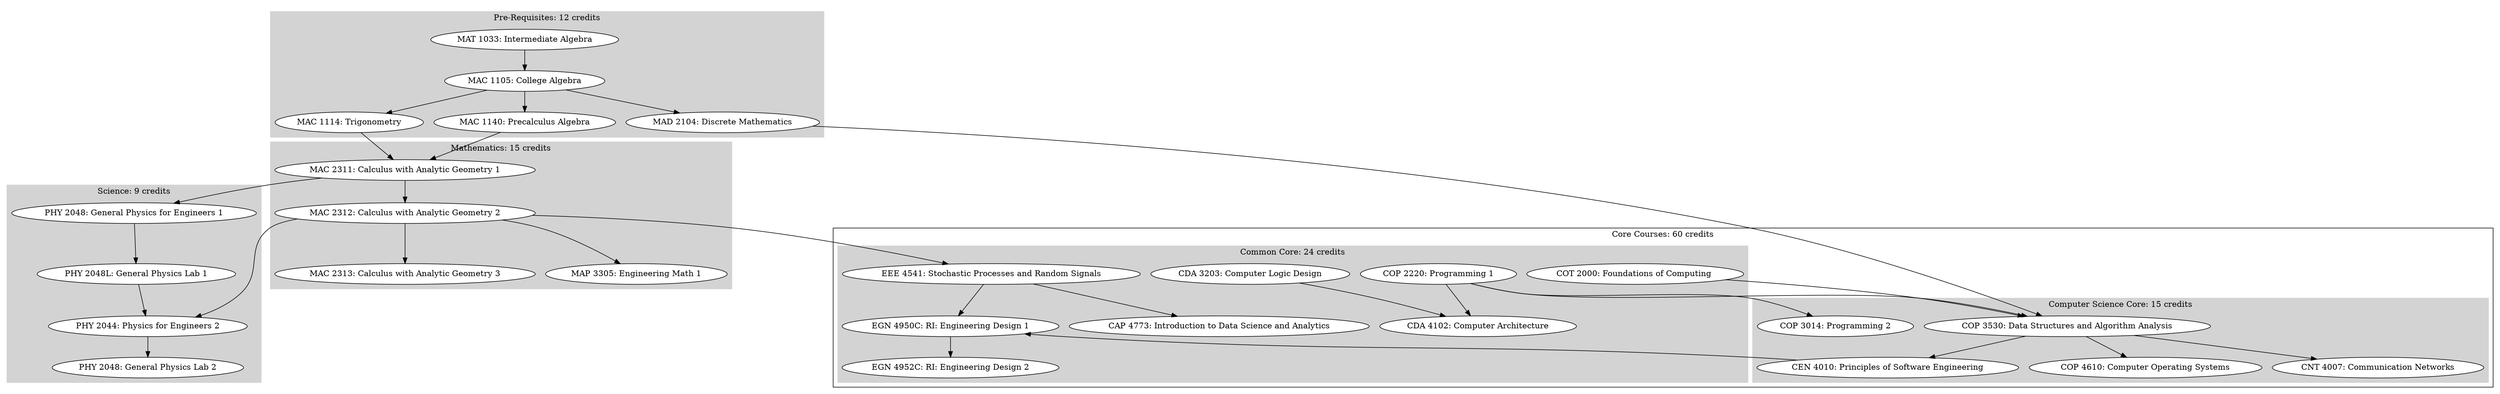 digraph G {
    CAP_4773 [
        fillcolor = white,
        label = "CAP 4773: Introduction to Data Science and Analytics",
        style = filled
    ]
    
    CDA_3203 [
        fillcolor = white,
        label = "CDA 3203: Computer Logic Design",
        style = filled
    ]
    
    CDA_4102 [
        fillcolor = white,
        label = "CDA 4102: Computer Architecture",
        style = filled
    ]
    
    CEN_4010 [
        fillcolor = white,
        label = "CEN 4010: Principles of Software Engineering",
        style = filled
    ]
    
    CNT_4007 [
        fillcolor = white,
        label = "CNT 4007: Communication Networks",
        style = filled
    ]
    
    COP_2220 [
        fillcolor = white,
        label = "COP 2220: Programming 1",
        style = filled
    ]
    
    COP_3014 [
        fillcolor = white,
        label = "COP 3014: Programming 2",
        style = filled
    ]
    
    COP_3530 [
        fillcolor = white,
        label = "COP 3530: Data Structures and Algorithm Analysis",
        style = filled
    ]
    
    COP_4610 [
        fillcolor = white,
        label = "COP 4610: Computer Operating Systems",
        style = filled
    ]
    
    COT_2000 [
        fillcolor = white,
        label = "COT 2000: Foundations of Computing ",
        style = filled
    ]
    
    EGN_4950C [
        fillcolor = white,
        label = "EGN 4950C: RI: Engineering Design 1",
        style = filled
    ]
    
    EGN_4952C [
        fillcolor = white,
        label = "EGN 4952C: RI: Engineering Design 2",
        style = filled
    ]
    
    EEE_4541 [
        fillcolor = white,
        label = "EEE 4541: Stochastic Processes and Random Signals",
        style = filled
    ]

    MAC_1105 [
        fillcolor = white,
        label = "MAC 1105: College Algebra",
        style = filled
    ]
    
    MAC_1114 [
        fillcolor = white,
        label = "MAC 1114: Trigonometry",
        style = filled
    ]
    
    MAC_1140 [
        fillcolor = white,
        label = "MAC 1140: Precalculus Algebra",
        style = filled
    ]

    MAC_2311 [
        fillcolor = white,
        label = "MAC 2311: Calculus with Analytic Geometry 1",
        style = filled
    ]
    
    MAC_2312 [
        fillcolor = white,
        label = "MAC 2312: Calculus with Analytic Geometry 2",
        style = filled
    ]
    
    MAC_2313 [
        fillcolor = white,
        label = "MAC 2313: Calculus with Analytic Geometry 3",
        style = filled
    ]
    
    MAD_2104 [
        fillcolor = white,
        label = "MAD 2104: Discrete Mathematics",
        style = filled
    ]
    
    MAP_3305 [
        fillcolor = white,
        label = "MAP 3305: Engineering Math 1",
        style = filled
    ]

    MAT_1033 [
        fillcolor = white,
        label = "MAT 1033: Intermediate Algebra",
        style = filled
    ]

    PHY_2048 [
        fillcolor = white,
        label = "PHY 2048: General Physics for Engineers 1",
        style = filled
    ]

    PHY_2048L [
        fillcolor = white,
        label = "PHY 2048L: General Physics Lab 1",
        style = filled
    ]

    PHY_2044 [
        fillcolor = white,
        label = "PHY 2044: Physics for Engineers 2",
        style = filled
    ]

    PHY_2049L [
        fillcolor = white,
        label = "PHY 2048: General Physics Lab 2",
        style = filled
    ]

    subgraph cluster_0 {
        color = invis

        subgraph cluster_0 {
            color = lightgrey
            label = "Pre-Requisites: 12 credits"
            style = filled
            
            node [
                color = white,
                style = filled
            ]

            MAC_1105  -> MAC_1114
            MAC_1105  -> MAC_1140
            MAC_1105  -> MAD_2104

            MAT_1033  -> MAC_1105
        }

        subgraph cluster_1 {
            color = lightgrey
            label = "Mathematics: 15 credits"
            style = filled
            
            node [
                color = white,
                style = filled
            ]

            MAC_2311  -> MAC_2312
            MAC_2312  -> MAC_2313
            MAC_2312  -> MAP_3305
        }

        MAC_1114  -> MAC_2311
        MAC_1140  -> MAC_2311
    }

    subgraph cluster_1 {
        color = lightgrey
        label = "Science: 9 credits"
        style = filled
        
        node [
            color = white,
            style = filled
        ]

        PHY_2048  -> PHY_2048L
        PHY_2048L -> PHY_2044
        PHY_2044  -> PHY_2049L
    }

    subgraph cluster_2 {
        label = "Core Courses: 60 credits"
        
        subgraph cluster_0 {
            color = lightgrey
            label = "Common Core: 24 credits"
            style = filled

            node [
                color = white,
                style = filled
            ]

            COT_2000

            CDA_3203  -> CDA_4102
            
            COP_2220  -> CDA_4102
            
            EEE_4541  -> CAP_4773
            EEE_4541  -> EGN_4950C

            EGN_4950C -> EGN_4952C
        }

        subgraph cluster_1 {
            color = lightgrey
            label = "Computer Science Core: 15 credits"
            style = filled

            node [
                color = white,
                style = filled
            ]

            COP_3530  -> CEN_4010
            COP_3530  -> CNT_4007
            COP_3530  -> COP_4610

            COP_3014
            
            COP_4610
        }

        CEN_4010  -> EGN_4950C

        COP_2220  -> COP_3014
        COP_2220  -> COP_3530

        COT_2000  -> COP_3530
    }

    MAC_2311  -> PHY_2048
    MAC_2312  -> EEE_4541
    MAC_2312  -> PHY_2044

    MAD_2104  -> COP_3530
}